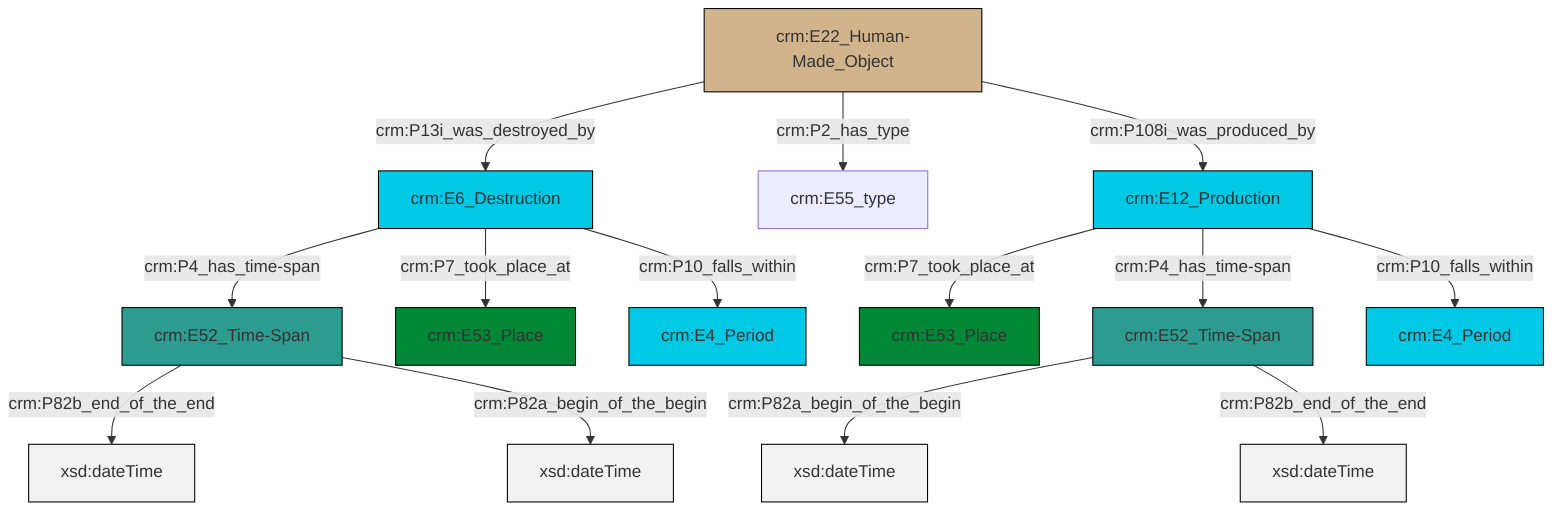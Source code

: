 graph TD
classDef Literal fill:#f2f2f2,stroke:#000000;
classDef CRM_Entity fill:#FFFFFF,stroke:#000000;
classDef Temporal_Entity fill:#00C9E6, stroke:#000000;
classDef Type fill:#E18312, stroke:#000000;
classDef Time-Span fill:#2C9C91, stroke:#000000;
classDef Appellation fill:#FFEB7F, stroke:#000000;
classDef Place fill:#008836, stroke:#000000;
classDef Persistent_Item fill:#B266B2, stroke:#000000;
classDef Conceptual_Object fill:#FFD700, stroke:#000000;
classDef Physical_Thing fill:#D2B48C, stroke:#000000;
classDef Actor fill:#f58aad, stroke:#000000;
classDef PC_Classes fill:#4ce600, stroke:#000000;
classDef Multi fill:#cccccc,stroke:#000000;

0["crm:E6_Destruction"]:::Temporal_Entity -->|crm:P4_has_time-span| 1["crm:E52_Time-Span"]:::Time-Span
1["crm:E52_Time-Span"]:::Time-Span -->|crm:P82b_end_of_the_end| 4[xsd:dateTime]:::Literal
2["crm:E22_Human-Made_Object"]:::Physical_Thing -->|crm:P13i_was_destroyed_by| 0["crm:E6_Destruction"]:::Temporal_Entity
0["crm:E6_Destruction"]:::Temporal_Entity -->|crm:P7_took_place_at| 7["crm:E53_Place"]:::Place
5["crm:E12_Production"]:::Temporal_Entity -->|crm:P7_took_place_at| 8["crm:E53_Place"]:::Place
5["crm:E12_Production"]:::Temporal_Entity -->|crm:P4_has_time-span| 9["crm:E52_Time-Span"]:::Time-Span
5["crm:E12_Production"]:::Temporal_Entity -->|crm:P10_falls_within| 10["crm:E4_Period"]:::Temporal_Entity
2["crm:E22_Human-Made_Object"]:::Physical_Thing -->|crm:P2_has_type| 11["crm:E55_type"]:::Default
2["crm:E22_Human-Made_Object"]:::Physical_Thing -->|crm:P108i_was_produced_by| 5["crm:E12_Production"]:::Temporal_Entity
9["crm:E52_Time-Span"]:::Time-Span -->|crm:P82a_begin_of_the_begin| 17[xsd:dateTime]:::Literal
1["crm:E52_Time-Span"]:::Time-Span -->|crm:P82a_begin_of_the_begin| 19[xsd:dateTime]:::Literal
0["crm:E6_Destruction"]:::Temporal_Entity -->|crm:P10_falls_within| 20["crm:E4_Period"]:::Temporal_Entity
9["crm:E52_Time-Span"]:::Time-Span -->|crm:P82b_end_of_the_end| 23[xsd:dateTime]:::Literal